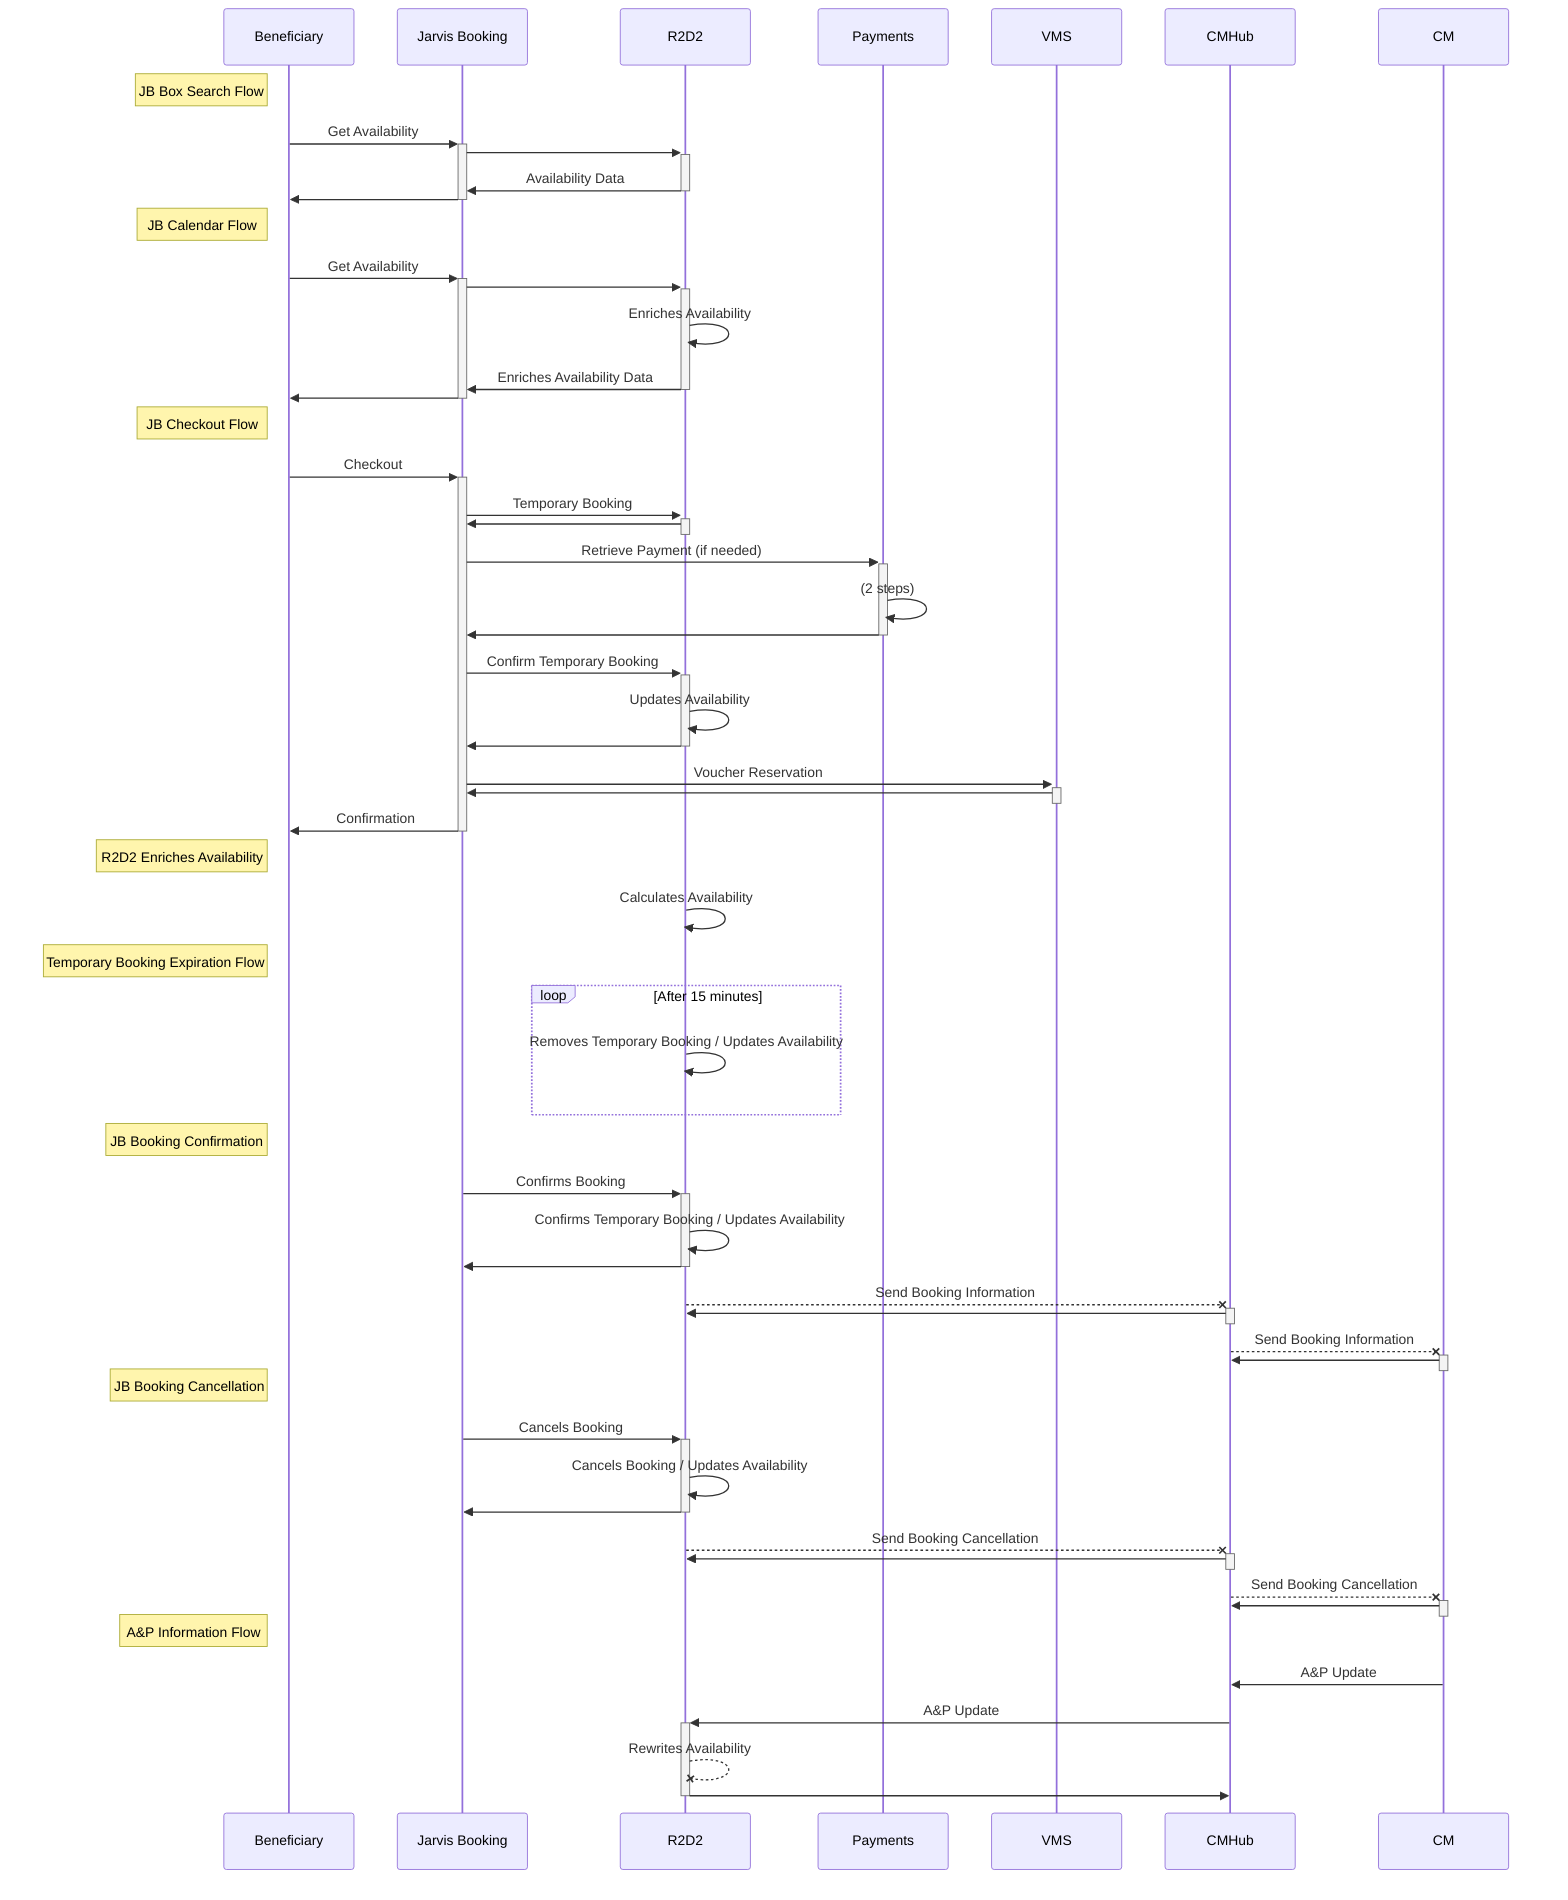 sequenceDiagram

Note left of Beneficiary: JB Box Search Flow
  Beneficiary->>+Jarvis Booking: Get Availability;
  Jarvis Booking->>+R2D2: ;
  R2D2->>-Jarvis Booking: Availability Data;
  Jarvis Booking->>-Beneficiary: ;

Note left of Beneficiary: JB Calendar Flow
  Beneficiary->>+Jarvis Booking: Get Availability;
  Jarvis Booking->>+R2D2: ;
  R2D2->>R2D2: Enriches Availability;
  R2D2->>-Jarvis Booking: Enriches Availability Data;
  Jarvis Booking->>-Beneficiary: ;

Note left of Beneficiary: JB Checkout Flow
  Beneficiary->>+Jarvis Booking: Checkout;
  Jarvis Booking->>+R2D2: Temporary Booking;
  R2D2->>-Jarvis Booking: ;
  Jarvis Booking->>+Payments: Retrieve Payment (if needed);
  Payments->>Payments: (2 steps);
  Payments->>-Jarvis Booking: ;
  Jarvis Booking->>+R2D2: Confirm Temporary Booking;
  R2D2->>R2D2: Updates Availability
  R2D2->>-Jarvis Booking: ;
  Jarvis Booking->>+VMS: Voucher Reservation;
  VMS->>-Jarvis Booking: ;
  Jarvis Booking->>-Beneficiary: Confirmation;

Note left of Beneficiary: R2D2 Enriches Availability
  R2D2->>R2D2: Calculates Availability;

Note left of Beneficiary: Temporary Booking Expiration Flow
  loop After 15 minutes
    R2D2->>R2D2: Removes Temporary Booking / Updates Availability;
  end

Note left of Beneficiary: JB Booking Confirmation
  Jarvis Booking->>+R2D2: Confirms Booking
  R2D2->>R2D2: Confirms Temporary Booking / Updates Availability;
  R2D2->>-Jarvis Booking: ;
  R2D2--x+CMHub: Send Booking Information
  CMHub->>-R2D2: ;
  CMHub--x+CM: Send Booking Information;
  CM->>-CMHub: ;

Note left of Beneficiary: JB Booking Cancellation
  Jarvis Booking->>+R2D2: Cancels Booking
  R2D2->>R2D2: Cancels Booking / Updates Availability;
  R2D2->>-Jarvis Booking: ;
  R2D2--x+CMHub: Send Booking Cancellation
  CMHub->>-R2D2: ;
  CMHub--x+CM: Send Booking Cancellation;
  CM->>-CMHub: ;

Note left of Beneficiary: A&P Information Flow
  CM->>CMHub: A&P Update;
  CMHub->>+R2D2: A&P Update;
  R2D2--xR2D2: Rewrites Availability;
  R2D2->>-CMHub: ;
